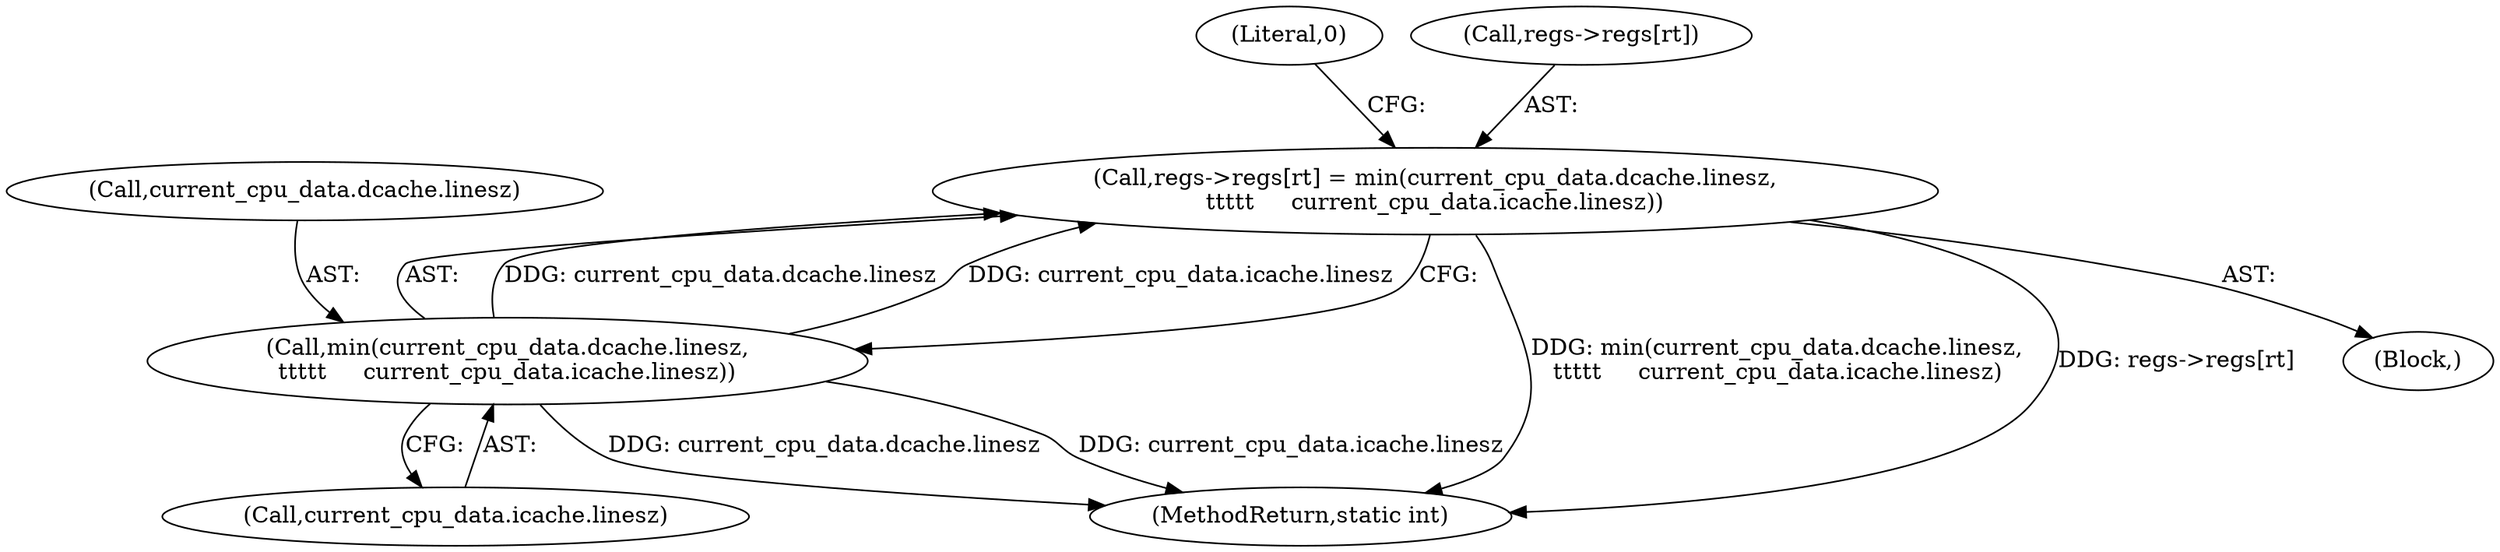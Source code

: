 digraph "0_linux_a8b0ca17b80e92faab46ee7179ba9e99ccb61233_9@array" {
"1000162" [label="(Call,regs->regs[rt] = min(current_cpu_data.dcache.linesz,\n\t\t\t\t\t     current_cpu_data.icache.linesz))"];
"1000168" [label="(Call,min(current_cpu_data.dcache.linesz,\n\t\t\t\t\t     current_cpu_data.icache.linesz))"];
"1000168" [label="(Call,min(current_cpu_data.dcache.linesz,\n\t\t\t\t\t     current_cpu_data.icache.linesz))"];
"1000180" [label="(Literal,0)"];
"1000236" [label="(MethodReturn,static int)"];
"1000169" [label="(Call,current_cpu_data.dcache.linesz)"];
"1000174" [label="(Call,current_cpu_data.icache.linesz)"];
"1000150" [label="(Block,)"];
"1000163" [label="(Call,regs->regs[rt])"];
"1000162" [label="(Call,regs->regs[rt] = min(current_cpu_data.dcache.linesz,\n\t\t\t\t\t     current_cpu_data.icache.linesz))"];
"1000162" -> "1000150"  [label="AST: "];
"1000162" -> "1000168"  [label="CFG: "];
"1000163" -> "1000162"  [label="AST: "];
"1000168" -> "1000162"  [label="AST: "];
"1000180" -> "1000162"  [label="CFG: "];
"1000162" -> "1000236"  [label="DDG: min(current_cpu_data.dcache.linesz,\n\t\t\t\t\t     current_cpu_data.icache.linesz)"];
"1000162" -> "1000236"  [label="DDG: regs->regs[rt]"];
"1000168" -> "1000162"  [label="DDG: current_cpu_data.dcache.linesz"];
"1000168" -> "1000162"  [label="DDG: current_cpu_data.icache.linesz"];
"1000168" -> "1000174"  [label="CFG: "];
"1000169" -> "1000168"  [label="AST: "];
"1000174" -> "1000168"  [label="AST: "];
"1000168" -> "1000236"  [label="DDG: current_cpu_data.dcache.linesz"];
"1000168" -> "1000236"  [label="DDG: current_cpu_data.icache.linesz"];
}
